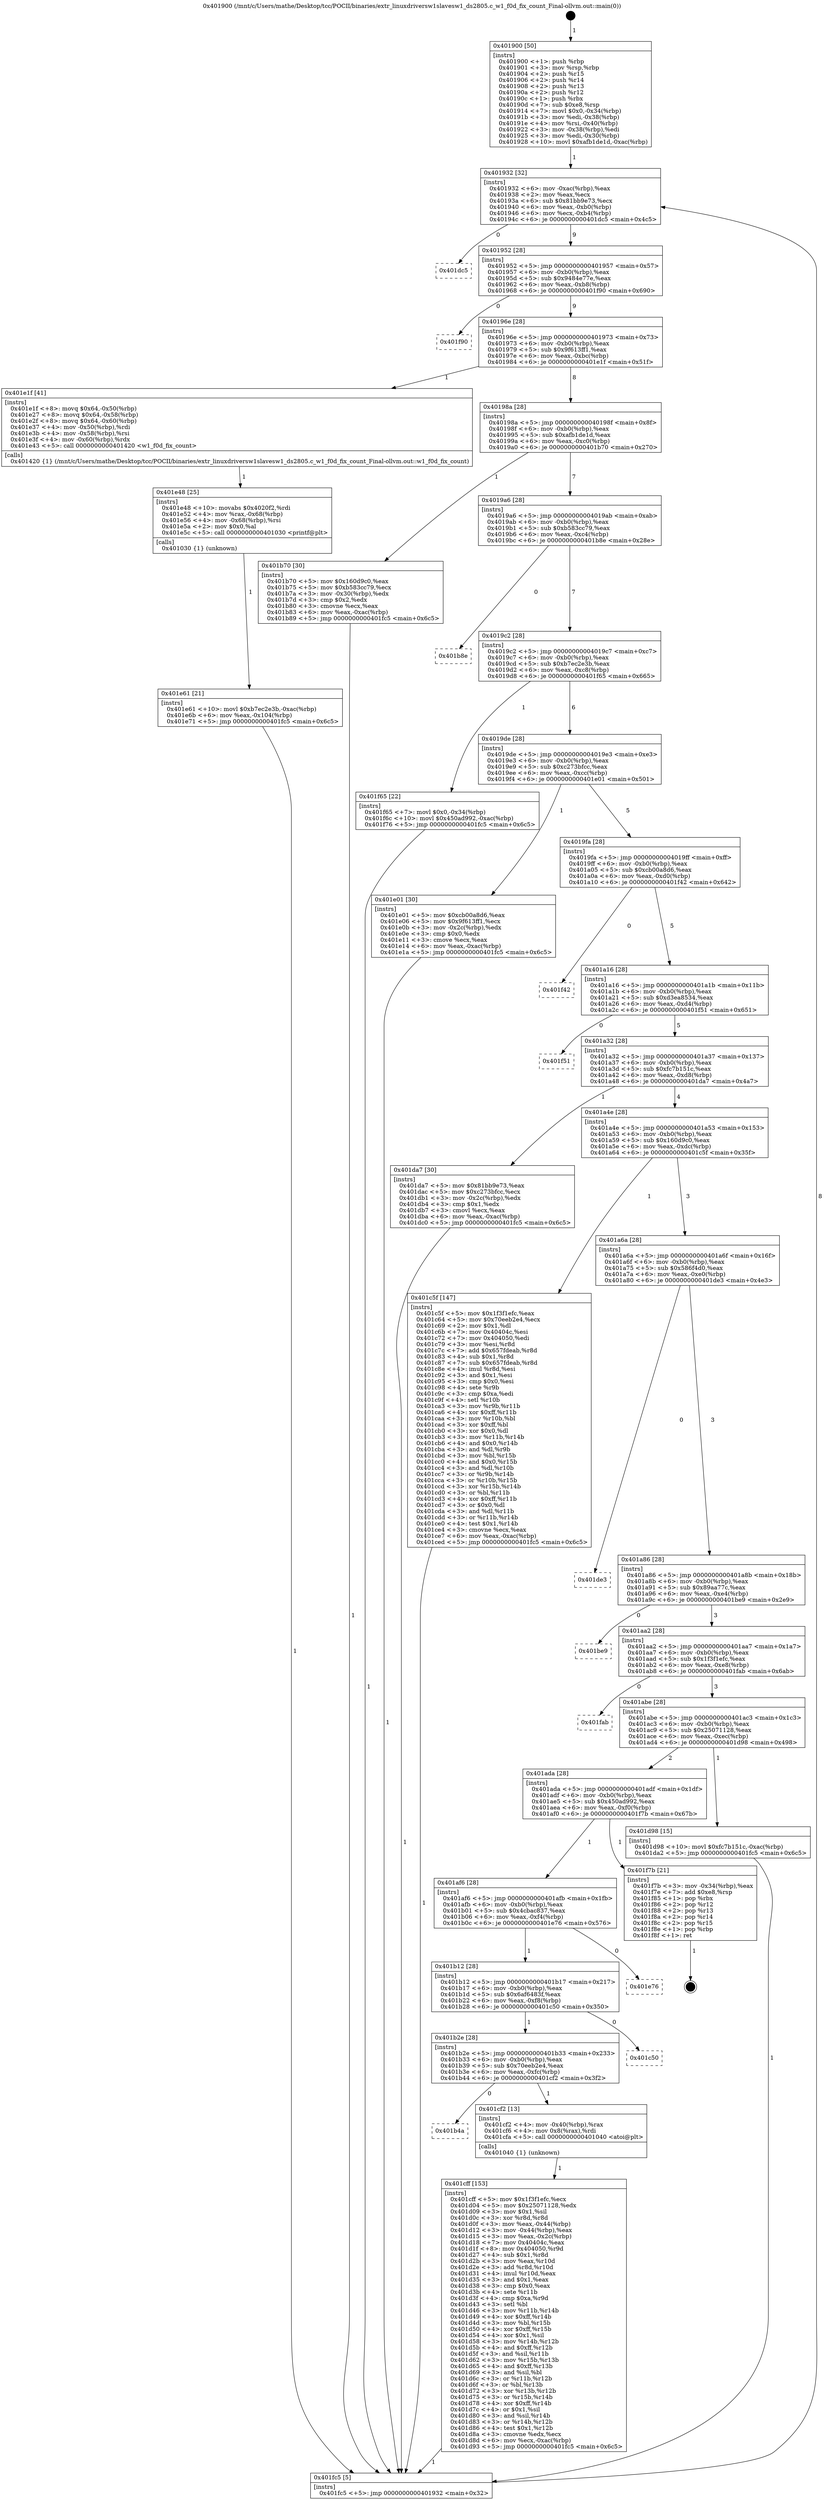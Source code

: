 digraph "0x401900" {
  label = "0x401900 (/mnt/c/Users/mathe/Desktop/tcc/POCII/binaries/extr_linuxdriversw1slavesw1_ds2805.c_w1_f0d_fix_count_Final-ollvm.out::main(0))"
  labelloc = "t"
  node[shape=record]

  Entry [label="",width=0.3,height=0.3,shape=circle,fillcolor=black,style=filled]
  "0x401932" [label="{
     0x401932 [32]\l
     | [instrs]\l
     &nbsp;&nbsp;0x401932 \<+6\>: mov -0xac(%rbp),%eax\l
     &nbsp;&nbsp;0x401938 \<+2\>: mov %eax,%ecx\l
     &nbsp;&nbsp;0x40193a \<+6\>: sub $0x81bb9e73,%ecx\l
     &nbsp;&nbsp;0x401940 \<+6\>: mov %eax,-0xb0(%rbp)\l
     &nbsp;&nbsp;0x401946 \<+6\>: mov %ecx,-0xb4(%rbp)\l
     &nbsp;&nbsp;0x40194c \<+6\>: je 0000000000401dc5 \<main+0x4c5\>\l
  }"]
  "0x401dc5" [label="{
     0x401dc5\l
  }", style=dashed]
  "0x401952" [label="{
     0x401952 [28]\l
     | [instrs]\l
     &nbsp;&nbsp;0x401952 \<+5\>: jmp 0000000000401957 \<main+0x57\>\l
     &nbsp;&nbsp;0x401957 \<+6\>: mov -0xb0(%rbp),%eax\l
     &nbsp;&nbsp;0x40195d \<+5\>: sub $0x9484e77e,%eax\l
     &nbsp;&nbsp;0x401962 \<+6\>: mov %eax,-0xb8(%rbp)\l
     &nbsp;&nbsp;0x401968 \<+6\>: je 0000000000401f90 \<main+0x690\>\l
  }"]
  Exit [label="",width=0.3,height=0.3,shape=circle,fillcolor=black,style=filled,peripheries=2]
  "0x401f90" [label="{
     0x401f90\l
  }", style=dashed]
  "0x40196e" [label="{
     0x40196e [28]\l
     | [instrs]\l
     &nbsp;&nbsp;0x40196e \<+5\>: jmp 0000000000401973 \<main+0x73\>\l
     &nbsp;&nbsp;0x401973 \<+6\>: mov -0xb0(%rbp),%eax\l
     &nbsp;&nbsp;0x401979 \<+5\>: sub $0x9f613ff1,%eax\l
     &nbsp;&nbsp;0x40197e \<+6\>: mov %eax,-0xbc(%rbp)\l
     &nbsp;&nbsp;0x401984 \<+6\>: je 0000000000401e1f \<main+0x51f\>\l
  }"]
  "0x401e61" [label="{
     0x401e61 [21]\l
     | [instrs]\l
     &nbsp;&nbsp;0x401e61 \<+10\>: movl $0xb7ec2e3b,-0xac(%rbp)\l
     &nbsp;&nbsp;0x401e6b \<+6\>: mov %eax,-0x104(%rbp)\l
     &nbsp;&nbsp;0x401e71 \<+5\>: jmp 0000000000401fc5 \<main+0x6c5\>\l
  }"]
  "0x401e1f" [label="{
     0x401e1f [41]\l
     | [instrs]\l
     &nbsp;&nbsp;0x401e1f \<+8\>: movq $0x64,-0x50(%rbp)\l
     &nbsp;&nbsp;0x401e27 \<+8\>: movq $0x64,-0x58(%rbp)\l
     &nbsp;&nbsp;0x401e2f \<+8\>: movq $0x64,-0x60(%rbp)\l
     &nbsp;&nbsp;0x401e37 \<+4\>: mov -0x50(%rbp),%rdi\l
     &nbsp;&nbsp;0x401e3b \<+4\>: mov -0x58(%rbp),%rsi\l
     &nbsp;&nbsp;0x401e3f \<+4\>: mov -0x60(%rbp),%rdx\l
     &nbsp;&nbsp;0x401e43 \<+5\>: call 0000000000401420 \<w1_f0d_fix_count\>\l
     | [calls]\l
     &nbsp;&nbsp;0x401420 \{1\} (/mnt/c/Users/mathe/Desktop/tcc/POCII/binaries/extr_linuxdriversw1slavesw1_ds2805.c_w1_f0d_fix_count_Final-ollvm.out::w1_f0d_fix_count)\l
  }"]
  "0x40198a" [label="{
     0x40198a [28]\l
     | [instrs]\l
     &nbsp;&nbsp;0x40198a \<+5\>: jmp 000000000040198f \<main+0x8f\>\l
     &nbsp;&nbsp;0x40198f \<+6\>: mov -0xb0(%rbp),%eax\l
     &nbsp;&nbsp;0x401995 \<+5\>: sub $0xafb1de1d,%eax\l
     &nbsp;&nbsp;0x40199a \<+6\>: mov %eax,-0xc0(%rbp)\l
     &nbsp;&nbsp;0x4019a0 \<+6\>: je 0000000000401b70 \<main+0x270\>\l
  }"]
  "0x401e48" [label="{
     0x401e48 [25]\l
     | [instrs]\l
     &nbsp;&nbsp;0x401e48 \<+10\>: movabs $0x4020f2,%rdi\l
     &nbsp;&nbsp;0x401e52 \<+4\>: mov %rax,-0x68(%rbp)\l
     &nbsp;&nbsp;0x401e56 \<+4\>: mov -0x68(%rbp),%rsi\l
     &nbsp;&nbsp;0x401e5a \<+2\>: mov $0x0,%al\l
     &nbsp;&nbsp;0x401e5c \<+5\>: call 0000000000401030 \<printf@plt\>\l
     | [calls]\l
     &nbsp;&nbsp;0x401030 \{1\} (unknown)\l
  }"]
  "0x401b70" [label="{
     0x401b70 [30]\l
     | [instrs]\l
     &nbsp;&nbsp;0x401b70 \<+5\>: mov $0x160d9c0,%eax\l
     &nbsp;&nbsp;0x401b75 \<+5\>: mov $0xb583cc79,%ecx\l
     &nbsp;&nbsp;0x401b7a \<+3\>: mov -0x30(%rbp),%edx\l
     &nbsp;&nbsp;0x401b7d \<+3\>: cmp $0x2,%edx\l
     &nbsp;&nbsp;0x401b80 \<+3\>: cmovne %ecx,%eax\l
     &nbsp;&nbsp;0x401b83 \<+6\>: mov %eax,-0xac(%rbp)\l
     &nbsp;&nbsp;0x401b89 \<+5\>: jmp 0000000000401fc5 \<main+0x6c5\>\l
  }"]
  "0x4019a6" [label="{
     0x4019a6 [28]\l
     | [instrs]\l
     &nbsp;&nbsp;0x4019a6 \<+5\>: jmp 00000000004019ab \<main+0xab\>\l
     &nbsp;&nbsp;0x4019ab \<+6\>: mov -0xb0(%rbp),%eax\l
     &nbsp;&nbsp;0x4019b1 \<+5\>: sub $0xb583cc79,%eax\l
     &nbsp;&nbsp;0x4019b6 \<+6\>: mov %eax,-0xc4(%rbp)\l
     &nbsp;&nbsp;0x4019bc \<+6\>: je 0000000000401b8e \<main+0x28e\>\l
  }"]
  "0x401fc5" [label="{
     0x401fc5 [5]\l
     | [instrs]\l
     &nbsp;&nbsp;0x401fc5 \<+5\>: jmp 0000000000401932 \<main+0x32\>\l
  }"]
  "0x401900" [label="{
     0x401900 [50]\l
     | [instrs]\l
     &nbsp;&nbsp;0x401900 \<+1\>: push %rbp\l
     &nbsp;&nbsp;0x401901 \<+3\>: mov %rsp,%rbp\l
     &nbsp;&nbsp;0x401904 \<+2\>: push %r15\l
     &nbsp;&nbsp;0x401906 \<+2\>: push %r14\l
     &nbsp;&nbsp;0x401908 \<+2\>: push %r13\l
     &nbsp;&nbsp;0x40190a \<+2\>: push %r12\l
     &nbsp;&nbsp;0x40190c \<+1\>: push %rbx\l
     &nbsp;&nbsp;0x40190d \<+7\>: sub $0xe8,%rsp\l
     &nbsp;&nbsp;0x401914 \<+7\>: movl $0x0,-0x34(%rbp)\l
     &nbsp;&nbsp;0x40191b \<+3\>: mov %edi,-0x38(%rbp)\l
     &nbsp;&nbsp;0x40191e \<+4\>: mov %rsi,-0x40(%rbp)\l
     &nbsp;&nbsp;0x401922 \<+3\>: mov -0x38(%rbp),%edi\l
     &nbsp;&nbsp;0x401925 \<+3\>: mov %edi,-0x30(%rbp)\l
     &nbsp;&nbsp;0x401928 \<+10\>: movl $0xafb1de1d,-0xac(%rbp)\l
  }"]
  "0x401cff" [label="{
     0x401cff [153]\l
     | [instrs]\l
     &nbsp;&nbsp;0x401cff \<+5\>: mov $0x1f3f1efc,%ecx\l
     &nbsp;&nbsp;0x401d04 \<+5\>: mov $0x25071128,%edx\l
     &nbsp;&nbsp;0x401d09 \<+3\>: mov $0x1,%sil\l
     &nbsp;&nbsp;0x401d0c \<+3\>: xor %r8d,%r8d\l
     &nbsp;&nbsp;0x401d0f \<+3\>: mov %eax,-0x44(%rbp)\l
     &nbsp;&nbsp;0x401d12 \<+3\>: mov -0x44(%rbp),%eax\l
     &nbsp;&nbsp;0x401d15 \<+3\>: mov %eax,-0x2c(%rbp)\l
     &nbsp;&nbsp;0x401d18 \<+7\>: mov 0x40404c,%eax\l
     &nbsp;&nbsp;0x401d1f \<+8\>: mov 0x404050,%r9d\l
     &nbsp;&nbsp;0x401d27 \<+4\>: sub $0x1,%r8d\l
     &nbsp;&nbsp;0x401d2b \<+3\>: mov %eax,%r10d\l
     &nbsp;&nbsp;0x401d2e \<+3\>: add %r8d,%r10d\l
     &nbsp;&nbsp;0x401d31 \<+4\>: imul %r10d,%eax\l
     &nbsp;&nbsp;0x401d35 \<+3\>: and $0x1,%eax\l
     &nbsp;&nbsp;0x401d38 \<+3\>: cmp $0x0,%eax\l
     &nbsp;&nbsp;0x401d3b \<+4\>: sete %r11b\l
     &nbsp;&nbsp;0x401d3f \<+4\>: cmp $0xa,%r9d\l
     &nbsp;&nbsp;0x401d43 \<+3\>: setl %bl\l
     &nbsp;&nbsp;0x401d46 \<+3\>: mov %r11b,%r14b\l
     &nbsp;&nbsp;0x401d49 \<+4\>: xor $0xff,%r14b\l
     &nbsp;&nbsp;0x401d4d \<+3\>: mov %bl,%r15b\l
     &nbsp;&nbsp;0x401d50 \<+4\>: xor $0xff,%r15b\l
     &nbsp;&nbsp;0x401d54 \<+4\>: xor $0x1,%sil\l
     &nbsp;&nbsp;0x401d58 \<+3\>: mov %r14b,%r12b\l
     &nbsp;&nbsp;0x401d5b \<+4\>: and $0xff,%r12b\l
     &nbsp;&nbsp;0x401d5f \<+3\>: and %sil,%r11b\l
     &nbsp;&nbsp;0x401d62 \<+3\>: mov %r15b,%r13b\l
     &nbsp;&nbsp;0x401d65 \<+4\>: and $0xff,%r13b\l
     &nbsp;&nbsp;0x401d69 \<+3\>: and %sil,%bl\l
     &nbsp;&nbsp;0x401d6c \<+3\>: or %r11b,%r12b\l
     &nbsp;&nbsp;0x401d6f \<+3\>: or %bl,%r13b\l
     &nbsp;&nbsp;0x401d72 \<+3\>: xor %r13b,%r12b\l
     &nbsp;&nbsp;0x401d75 \<+3\>: or %r15b,%r14b\l
     &nbsp;&nbsp;0x401d78 \<+4\>: xor $0xff,%r14b\l
     &nbsp;&nbsp;0x401d7c \<+4\>: or $0x1,%sil\l
     &nbsp;&nbsp;0x401d80 \<+3\>: and %sil,%r14b\l
     &nbsp;&nbsp;0x401d83 \<+3\>: or %r14b,%r12b\l
     &nbsp;&nbsp;0x401d86 \<+4\>: test $0x1,%r12b\l
     &nbsp;&nbsp;0x401d8a \<+3\>: cmovne %edx,%ecx\l
     &nbsp;&nbsp;0x401d8d \<+6\>: mov %ecx,-0xac(%rbp)\l
     &nbsp;&nbsp;0x401d93 \<+5\>: jmp 0000000000401fc5 \<main+0x6c5\>\l
  }"]
  "0x401b8e" [label="{
     0x401b8e\l
  }", style=dashed]
  "0x4019c2" [label="{
     0x4019c2 [28]\l
     | [instrs]\l
     &nbsp;&nbsp;0x4019c2 \<+5\>: jmp 00000000004019c7 \<main+0xc7\>\l
     &nbsp;&nbsp;0x4019c7 \<+6\>: mov -0xb0(%rbp),%eax\l
     &nbsp;&nbsp;0x4019cd \<+5\>: sub $0xb7ec2e3b,%eax\l
     &nbsp;&nbsp;0x4019d2 \<+6\>: mov %eax,-0xc8(%rbp)\l
     &nbsp;&nbsp;0x4019d8 \<+6\>: je 0000000000401f65 \<main+0x665\>\l
  }"]
  "0x401b4a" [label="{
     0x401b4a\l
  }", style=dashed]
  "0x401f65" [label="{
     0x401f65 [22]\l
     | [instrs]\l
     &nbsp;&nbsp;0x401f65 \<+7\>: movl $0x0,-0x34(%rbp)\l
     &nbsp;&nbsp;0x401f6c \<+10\>: movl $0x450ad992,-0xac(%rbp)\l
     &nbsp;&nbsp;0x401f76 \<+5\>: jmp 0000000000401fc5 \<main+0x6c5\>\l
  }"]
  "0x4019de" [label="{
     0x4019de [28]\l
     | [instrs]\l
     &nbsp;&nbsp;0x4019de \<+5\>: jmp 00000000004019e3 \<main+0xe3\>\l
     &nbsp;&nbsp;0x4019e3 \<+6\>: mov -0xb0(%rbp),%eax\l
     &nbsp;&nbsp;0x4019e9 \<+5\>: sub $0xc273bfcc,%eax\l
     &nbsp;&nbsp;0x4019ee \<+6\>: mov %eax,-0xcc(%rbp)\l
     &nbsp;&nbsp;0x4019f4 \<+6\>: je 0000000000401e01 \<main+0x501\>\l
  }"]
  "0x401cf2" [label="{
     0x401cf2 [13]\l
     | [instrs]\l
     &nbsp;&nbsp;0x401cf2 \<+4\>: mov -0x40(%rbp),%rax\l
     &nbsp;&nbsp;0x401cf6 \<+4\>: mov 0x8(%rax),%rdi\l
     &nbsp;&nbsp;0x401cfa \<+5\>: call 0000000000401040 \<atoi@plt\>\l
     | [calls]\l
     &nbsp;&nbsp;0x401040 \{1\} (unknown)\l
  }"]
  "0x401e01" [label="{
     0x401e01 [30]\l
     | [instrs]\l
     &nbsp;&nbsp;0x401e01 \<+5\>: mov $0xcb00a8d6,%eax\l
     &nbsp;&nbsp;0x401e06 \<+5\>: mov $0x9f613ff1,%ecx\l
     &nbsp;&nbsp;0x401e0b \<+3\>: mov -0x2c(%rbp),%edx\l
     &nbsp;&nbsp;0x401e0e \<+3\>: cmp $0x0,%edx\l
     &nbsp;&nbsp;0x401e11 \<+3\>: cmove %ecx,%eax\l
     &nbsp;&nbsp;0x401e14 \<+6\>: mov %eax,-0xac(%rbp)\l
     &nbsp;&nbsp;0x401e1a \<+5\>: jmp 0000000000401fc5 \<main+0x6c5\>\l
  }"]
  "0x4019fa" [label="{
     0x4019fa [28]\l
     | [instrs]\l
     &nbsp;&nbsp;0x4019fa \<+5\>: jmp 00000000004019ff \<main+0xff\>\l
     &nbsp;&nbsp;0x4019ff \<+6\>: mov -0xb0(%rbp),%eax\l
     &nbsp;&nbsp;0x401a05 \<+5\>: sub $0xcb00a8d6,%eax\l
     &nbsp;&nbsp;0x401a0a \<+6\>: mov %eax,-0xd0(%rbp)\l
     &nbsp;&nbsp;0x401a10 \<+6\>: je 0000000000401f42 \<main+0x642\>\l
  }"]
  "0x401b2e" [label="{
     0x401b2e [28]\l
     | [instrs]\l
     &nbsp;&nbsp;0x401b2e \<+5\>: jmp 0000000000401b33 \<main+0x233\>\l
     &nbsp;&nbsp;0x401b33 \<+6\>: mov -0xb0(%rbp),%eax\l
     &nbsp;&nbsp;0x401b39 \<+5\>: sub $0x70eeb2e4,%eax\l
     &nbsp;&nbsp;0x401b3e \<+6\>: mov %eax,-0xfc(%rbp)\l
     &nbsp;&nbsp;0x401b44 \<+6\>: je 0000000000401cf2 \<main+0x3f2\>\l
  }"]
  "0x401f42" [label="{
     0x401f42\l
  }", style=dashed]
  "0x401a16" [label="{
     0x401a16 [28]\l
     | [instrs]\l
     &nbsp;&nbsp;0x401a16 \<+5\>: jmp 0000000000401a1b \<main+0x11b\>\l
     &nbsp;&nbsp;0x401a1b \<+6\>: mov -0xb0(%rbp),%eax\l
     &nbsp;&nbsp;0x401a21 \<+5\>: sub $0xd3ea8534,%eax\l
     &nbsp;&nbsp;0x401a26 \<+6\>: mov %eax,-0xd4(%rbp)\l
     &nbsp;&nbsp;0x401a2c \<+6\>: je 0000000000401f51 \<main+0x651\>\l
  }"]
  "0x401c50" [label="{
     0x401c50\l
  }", style=dashed]
  "0x401f51" [label="{
     0x401f51\l
  }", style=dashed]
  "0x401a32" [label="{
     0x401a32 [28]\l
     | [instrs]\l
     &nbsp;&nbsp;0x401a32 \<+5\>: jmp 0000000000401a37 \<main+0x137\>\l
     &nbsp;&nbsp;0x401a37 \<+6\>: mov -0xb0(%rbp),%eax\l
     &nbsp;&nbsp;0x401a3d \<+5\>: sub $0xfc7b151c,%eax\l
     &nbsp;&nbsp;0x401a42 \<+6\>: mov %eax,-0xd8(%rbp)\l
     &nbsp;&nbsp;0x401a48 \<+6\>: je 0000000000401da7 \<main+0x4a7\>\l
  }"]
  "0x401b12" [label="{
     0x401b12 [28]\l
     | [instrs]\l
     &nbsp;&nbsp;0x401b12 \<+5\>: jmp 0000000000401b17 \<main+0x217\>\l
     &nbsp;&nbsp;0x401b17 \<+6\>: mov -0xb0(%rbp),%eax\l
     &nbsp;&nbsp;0x401b1d \<+5\>: sub $0x6af6483f,%eax\l
     &nbsp;&nbsp;0x401b22 \<+6\>: mov %eax,-0xf8(%rbp)\l
     &nbsp;&nbsp;0x401b28 \<+6\>: je 0000000000401c50 \<main+0x350\>\l
  }"]
  "0x401da7" [label="{
     0x401da7 [30]\l
     | [instrs]\l
     &nbsp;&nbsp;0x401da7 \<+5\>: mov $0x81bb9e73,%eax\l
     &nbsp;&nbsp;0x401dac \<+5\>: mov $0xc273bfcc,%ecx\l
     &nbsp;&nbsp;0x401db1 \<+3\>: mov -0x2c(%rbp),%edx\l
     &nbsp;&nbsp;0x401db4 \<+3\>: cmp $0x1,%edx\l
     &nbsp;&nbsp;0x401db7 \<+3\>: cmovl %ecx,%eax\l
     &nbsp;&nbsp;0x401dba \<+6\>: mov %eax,-0xac(%rbp)\l
     &nbsp;&nbsp;0x401dc0 \<+5\>: jmp 0000000000401fc5 \<main+0x6c5\>\l
  }"]
  "0x401a4e" [label="{
     0x401a4e [28]\l
     | [instrs]\l
     &nbsp;&nbsp;0x401a4e \<+5\>: jmp 0000000000401a53 \<main+0x153\>\l
     &nbsp;&nbsp;0x401a53 \<+6\>: mov -0xb0(%rbp),%eax\l
     &nbsp;&nbsp;0x401a59 \<+5\>: sub $0x160d9c0,%eax\l
     &nbsp;&nbsp;0x401a5e \<+6\>: mov %eax,-0xdc(%rbp)\l
     &nbsp;&nbsp;0x401a64 \<+6\>: je 0000000000401c5f \<main+0x35f\>\l
  }"]
  "0x401e76" [label="{
     0x401e76\l
  }", style=dashed]
  "0x401c5f" [label="{
     0x401c5f [147]\l
     | [instrs]\l
     &nbsp;&nbsp;0x401c5f \<+5\>: mov $0x1f3f1efc,%eax\l
     &nbsp;&nbsp;0x401c64 \<+5\>: mov $0x70eeb2e4,%ecx\l
     &nbsp;&nbsp;0x401c69 \<+2\>: mov $0x1,%dl\l
     &nbsp;&nbsp;0x401c6b \<+7\>: mov 0x40404c,%esi\l
     &nbsp;&nbsp;0x401c72 \<+7\>: mov 0x404050,%edi\l
     &nbsp;&nbsp;0x401c79 \<+3\>: mov %esi,%r8d\l
     &nbsp;&nbsp;0x401c7c \<+7\>: add $0x657fdeab,%r8d\l
     &nbsp;&nbsp;0x401c83 \<+4\>: sub $0x1,%r8d\l
     &nbsp;&nbsp;0x401c87 \<+7\>: sub $0x657fdeab,%r8d\l
     &nbsp;&nbsp;0x401c8e \<+4\>: imul %r8d,%esi\l
     &nbsp;&nbsp;0x401c92 \<+3\>: and $0x1,%esi\l
     &nbsp;&nbsp;0x401c95 \<+3\>: cmp $0x0,%esi\l
     &nbsp;&nbsp;0x401c98 \<+4\>: sete %r9b\l
     &nbsp;&nbsp;0x401c9c \<+3\>: cmp $0xa,%edi\l
     &nbsp;&nbsp;0x401c9f \<+4\>: setl %r10b\l
     &nbsp;&nbsp;0x401ca3 \<+3\>: mov %r9b,%r11b\l
     &nbsp;&nbsp;0x401ca6 \<+4\>: xor $0xff,%r11b\l
     &nbsp;&nbsp;0x401caa \<+3\>: mov %r10b,%bl\l
     &nbsp;&nbsp;0x401cad \<+3\>: xor $0xff,%bl\l
     &nbsp;&nbsp;0x401cb0 \<+3\>: xor $0x0,%dl\l
     &nbsp;&nbsp;0x401cb3 \<+3\>: mov %r11b,%r14b\l
     &nbsp;&nbsp;0x401cb6 \<+4\>: and $0x0,%r14b\l
     &nbsp;&nbsp;0x401cba \<+3\>: and %dl,%r9b\l
     &nbsp;&nbsp;0x401cbd \<+3\>: mov %bl,%r15b\l
     &nbsp;&nbsp;0x401cc0 \<+4\>: and $0x0,%r15b\l
     &nbsp;&nbsp;0x401cc4 \<+3\>: and %dl,%r10b\l
     &nbsp;&nbsp;0x401cc7 \<+3\>: or %r9b,%r14b\l
     &nbsp;&nbsp;0x401cca \<+3\>: or %r10b,%r15b\l
     &nbsp;&nbsp;0x401ccd \<+3\>: xor %r15b,%r14b\l
     &nbsp;&nbsp;0x401cd0 \<+3\>: or %bl,%r11b\l
     &nbsp;&nbsp;0x401cd3 \<+4\>: xor $0xff,%r11b\l
     &nbsp;&nbsp;0x401cd7 \<+3\>: or $0x0,%dl\l
     &nbsp;&nbsp;0x401cda \<+3\>: and %dl,%r11b\l
     &nbsp;&nbsp;0x401cdd \<+3\>: or %r11b,%r14b\l
     &nbsp;&nbsp;0x401ce0 \<+4\>: test $0x1,%r14b\l
     &nbsp;&nbsp;0x401ce4 \<+3\>: cmovne %ecx,%eax\l
     &nbsp;&nbsp;0x401ce7 \<+6\>: mov %eax,-0xac(%rbp)\l
     &nbsp;&nbsp;0x401ced \<+5\>: jmp 0000000000401fc5 \<main+0x6c5\>\l
  }"]
  "0x401a6a" [label="{
     0x401a6a [28]\l
     | [instrs]\l
     &nbsp;&nbsp;0x401a6a \<+5\>: jmp 0000000000401a6f \<main+0x16f\>\l
     &nbsp;&nbsp;0x401a6f \<+6\>: mov -0xb0(%rbp),%eax\l
     &nbsp;&nbsp;0x401a75 \<+5\>: sub $0x586f4d0,%eax\l
     &nbsp;&nbsp;0x401a7a \<+6\>: mov %eax,-0xe0(%rbp)\l
     &nbsp;&nbsp;0x401a80 \<+6\>: je 0000000000401de3 \<main+0x4e3\>\l
  }"]
  "0x401af6" [label="{
     0x401af6 [28]\l
     | [instrs]\l
     &nbsp;&nbsp;0x401af6 \<+5\>: jmp 0000000000401afb \<main+0x1fb\>\l
     &nbsp;&nbsp;0x401afb \<+6\>: mov -0xb0(%rbp),%eax\l
     &nbsp;&nbsp;0x401b01 \<+5\>: sub $0x4cbac837,%eax\l
     &nbsp;&nbsp;0x401b06 \<+6\>: mov %eax,-0xf4(%rbp)\l
     &nbsp;&nbsp;0x401b0c \<+6\>: je 0000000000401e76 \<main+0x576\>\l
  }"]
  "0x401de3" [label="{
     0x401de3\l
  }", style=dashed]
  "0x401a86" [label="{
     0x401a86 [28]\l
     | [instrs]\l
     &nbsp;&nbsp;0x401a86 \<+5\>: jmp 0000000000401a8b \<main+0x18b\>\l
     &nbsp;&nbsp;0x401a8b \<+6\>: mov -0xb0(%rbp),%eax\l
     &nbsp;&nbsp;0x401a91 \<+5\>: sub $0x89aa77c,%eax\l
     &nbsp;&nbsp;0x401a96 \<+6\>: mov %eax,-0xe4(%rbp)\l
     &nbsp;&nbsp;0x401a9c \<+6\>: je 0000000000401be9 \<main+0x2e9\>\l
  }"]
  "0x401f7b" [label="{
     0x401f7b [21]\l
     | [instrs]\l
     &nbsp;&nbsp;0x401f7b \<+3\>: mov -0x34(%rbp),%eax\l
     &nbsp;&nbsp;0x401f7e \<+7\>: add $0xe8,%rsp\l
     &nbsp;&nbsp;0x401f85 \<+1\>: pop %rbx\l
     &nbsp;&nbsp;0x401f86 \<+2\>: pop %r12\l
     &nbsp;&nbsp;0x401f88 \<+2\>: pop %r13\l
     &nbsp;&nbsp;0x401f8a \<+2\>: pop %r14\l
     &nbsp;&nbsp;0x401f8c \<+2\>: pop %r15\l
     &nbsp;&nbsp;0x401f8e \<+1\>: pop %rbp\l
     &nbsp;&nbsp;0x401f8f \<+1\>: ret\l
  }"]
  "0x401be9" [label="{
     0x401be9\l
  }", style=dashed]
  "0x401aa2" [label="{
     0x401aa2 [28]\l
     | [instrs]\l
     &nbsp;&nbsp;0x401aa2 \<+5\>: jmp 0000000000401aa7 \<main+0x1a7\>\l
     &nbsp;&nbsp;0x401aa7 \<+6\>: mov -0xb0(%rbp),%eax\l
     &nbsp;&nbsp;0x401aad \<+5\>: sub $0x1f3f1efc,%eax\l
     &nbsp;&nbsp;0x401ab2 \<+6\>: mov %eax,-0xe8(%rbp)\l
     &nbsp;&nbsp;0x401ab8 \<+6\>: je 0000000000401fab \<main+0x6ab\>\l
  }"]
  "0x401ada" [label="{
     0x401ada [28]\l
     | [instrs]\l
     &nbsp;&nbsp;0x401ada \<+5\>: jmp 0000000000401adf \<main+0x1df\>\l
     &nbsp;&nbsp;0x401adf \<+6\>: mov -0xb0(%rbp),%eax\l
     &nbsp;&nbsp;0x401ae5 \<+5\>: sub $0x450ad992,%eax\l
     &nbsp;&nbsp;0x401aea \<+6\>: mov %eax,-0xf0(%rbp)\l
     &nbsp;&nbsp;0x401af0 \<+6\>: je 0000000000401f7b \<main+0x67b\>\l
  }"]
  "0x401fab" [label="{
     0x401fab\l
  }", style=dashed]
  "0x401abe" [label="{
     0x401abe [28]\l
     | [instrs]\l
     &nbsp;&nbsp;0x401abe \<+5\>: jmp 0000000000401ac3 \<main+0x1c3\>\l
     &nbsp;&nbsp;0x401ac3 \<+6\>: mov -0xb0(%rbp),%eax\l
     &nbsp;&nbsp;0x401ac9 \<+5\>: sub $0x25071128,%eax\l
     &nbsp;&nbsp;0x401ace \<+6\>: mov %eax,-0xec(%rbp)\l
     &nbsp;&nbsp;0x401ad4 \<+6\>: je 0000000000401d98 \<main+0x498\>\l
  }"]
  "0x401d98" [label="{
     0x401d98 [15]\l
     | [instrs]\l
     &nbsp;&nbsp;0x401d98 \<+10\>: movl $0xfc7b151c,-0xac(%rbp)\l
     &nbsp;&nbsp;0x401da2 \<+5\>: jmp 0000000000401fc5 \<main+0x6c5\>\l
  }"]
  Entry -> "0x401900" [label=" 1"]
  "0x401932" -> "0x401dc5" [label=" 0"]
  "0x401932" -> "0x401952" [label=" 9"]
  "0x401f7b" -> Exit [label=" 1"]
  "0x401952" -> "0x401f90" [label=" 0"]
  "0x401952" -> "0x40196e" [label=" 9"]
  "0x401f65" -> "0x401fc5" [label=" 1"]
  "0x40196e" -> "0x401e1f" [label=" 1"]
  "0x40196e" -> "0x40198a" [label=" 8"]
  "0x401e61" -> "0x401fc5" [label=" 1"]
  "0x40198a" -> "0x401b70" [label=" 1"]
  "0x40198a" -> "0x4019a6" [label=" 7"]
  "0x401b70" -> "0x401fc5" [label=" 1"]
  "0x401900" -> "0x401932" [label=" 1"]
  "0x401fc5" -> "0x401932" [label=" 8"]
  "0x401e48" -> "0x401e61" [label=" 1"]
  "0x4019a6" -> "0x401b8e" [label=" 0"]
  "0x4019a6" -> "0x4019c2" [label=" 7"]
  "0x401e1f" -> "0x401e48" [label=" 1"]
  "0x4019c2" -> "0x401f65" [label=" 1"]
  "0x4019c2" -> "0x4019de" [label=" 6"]
  "0x401e01" -> "0x401fc5" [label=" 1"]
  "0x4019de" -> "0x401e01" [label=" 1"]
  "0x4019de" -> "0x4019fa" [label=" 5"]
  "0x401da7" -> "0x401fc5" [label=" 1"]
  "0x4019fa" -> "0x401f42" [label=" 0"]
  "0x4019fa" -> "0x401a16" [label=" 5"]
  "0x401cff" -> "0x401fc5" [label=" 1"]
  "0x401a16" -> "0x401f51" [label=" 0"]
  "0x401a16" -> "0x401a32" [label=" 5"]
  "0x401cf2" -> "0x401cff" [label=" 1"]
  "0x401a32" -> "0x401da7" [label=" 1"]
  "0x401a32" -> "0x401a4e" [label=" 4"]
  "0x401b2e" -> "0x401cf2" [label=" 1"]
  "0x401a4e" -> "0x401c5f" [label=" 1"]
  "0x401a4e" -> "0x401a6a" [label=" 3"]
  "0x401c5f" -> "0x401fc5" [label=" 1"]
  "0x401d98" -> "0x401fc5" [label=" 1"]
  "0x401a6a" -> "0x401de3" [label=" 0"]
  "0x401a6a" -> "0x401a86" [label=" 3"]
  "0x401b12" -> "0x401c50" [label=" 0"]
  "0x401a86" -> "0x401be9" [label=" 0"]
  "0x401a86" -> "0x401aa2" [label=" 3"]
  "0x401b2e" -> "0x401b4a" [label=" 0"]
  "0x401aa2" -> "0x401fab" [label=" 0"]
  "0x401aa2" -> "0x401abe" [label=" 3"]
  "0x401af6" -> "0x401e76" [label=" 0"]
  "0x401abe" -> "0x401d98" [label=" 1"]
  "0x401abe" -> "0x401ada" [label=" 2"]
  "0x401af6" -> "0x401b12" [label=" 1"]
  "0x401ada" -> "0x401f7b" [label=" 1"]
  "0x401ada" -> "0x401af6" [label=" 1"]
  "0x401b12" -> "0x401b2e" [label=" 1"]
}
